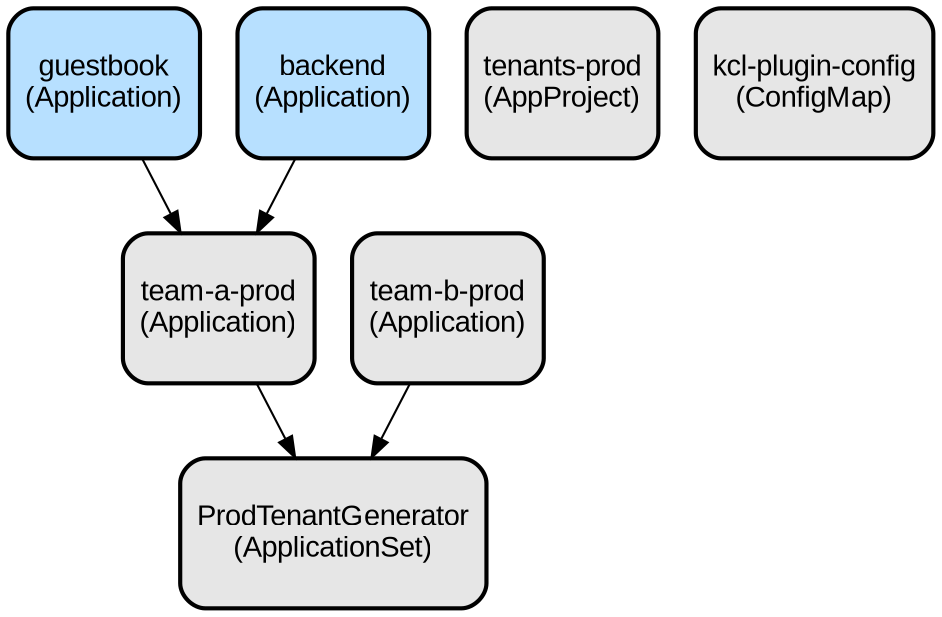 digraph INFRA {
  node [ color = "black", fillcolor = "#E6E6E6", height =1, style = "filled,bold,rounded", fontname = "Arial" ];
  "ProdTenantGenerator" [ label = "ProdTenantGenerator
(ApplicationSet)", shape =rectangle ];
  "tenants-prod" [ label = "tenants-prod
(AppProject)", shape =rectangle ];
  "kcl-plugin-config" [ label = "kcl-plugin-config
(ConfigMap)", shape =rectangle ];
  "team-a-prod" [ label = "team-a-prod
(Application)", shape =rectangle ];
  "team-b-prod" [ label = "team-b-prod
(Application)", shape =rectangle ];
  "guestbook" [ label = "guestbook
(Application)", shape =rectangle, fillcolor = "#B7E0FF" ];
  "backend" [ label = "backend
(Application)", shape =rectangle, fillcolor = "#B7E0FF" ];
  "team-a-prod" -> "ProdTenantGenerator";
  "team-b-prod" -> "ProdTenantGenerator";
  "guestbook" -> "team-a-prod";
  "backend" -> "team-a-prod";
}
